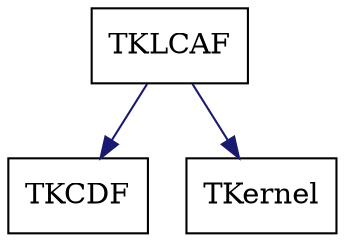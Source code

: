 digraph schema_TKLCAF
{
	TKLCAF [ URL = "toolkit_tklcaf.html", shape = box ]
	TKCDF [ URL = "toolkit_tkcdf.html" , shape = box ]
	TKLCAF -> TKCDF [ color = "midnightblue", style = "solid" ]
	TKernel [ URL = "toolkit_tkernel.html" , shape = box ]
	TKLCAF -> TKernel [ color = "midnightblue", style = "solid" ]
	aspect = 1
}
